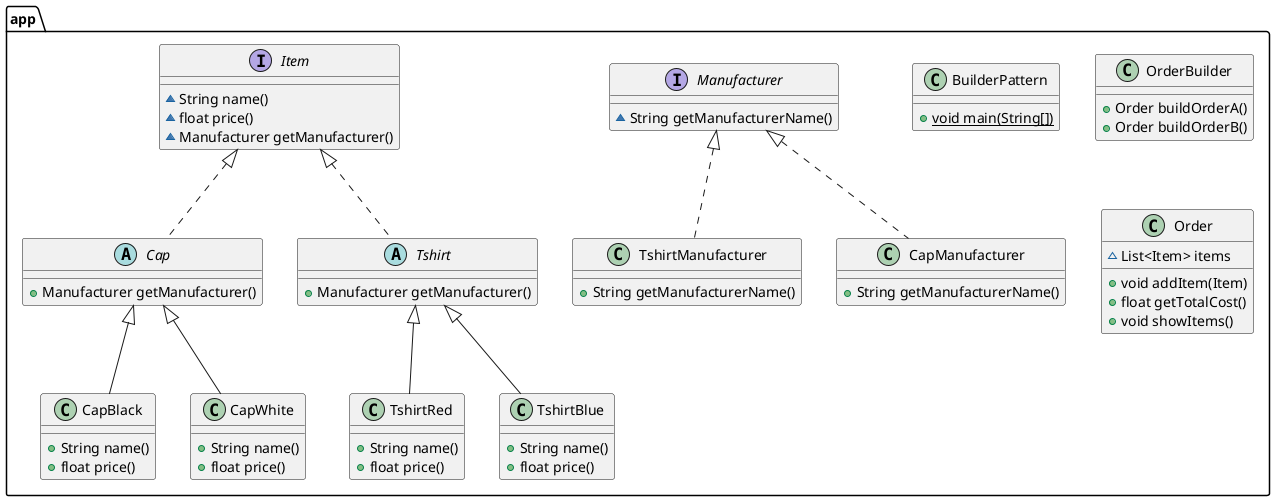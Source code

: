 @startuml
abstract class app.Cap {
+ Manufacturer getManufacturer()
}
class app.TshirtRed {
+ String name()
+ float price()
}
class app.BuilderPattern {
+ {static} void main(String[])
}
interface app.Manufacturer {
~ String getManufacturerName()
}
class app.OrderBuilder {
+ Order buildOrderA()
+ Order buildOrderB()
}
class app.TshirtManufacturer {
+ String getManufacturerName()
}
class app.TshirtBlue {
+ String name()
+ float price()
}
abstract class app.Tshirt {
+ Manufacturer getManufacturer()
}
interface app.Item {
~ String name()
~ float price()
~ Manufacturer getManufacturer()
}
class app.CapBlack {
+ String name()
+ float price()
}
class app.CapWhite {
+ String name()
+ float price()
}
class app.CapManufacturer {
+ String getManufacturerName()
}
class app.Order {
~ List<Item> items
+ void addItem(Item)
+ float getTotalCost()
+ void showItems()
}


app.Item <|.. app.Cap
app.Tshirt <|-- app.TshirtRed
app.Manufacturer <|.. app.TshirtManufacturer
app.Tshirt <|-- app.TshirtBlue
app.Item <|.. app.Tshirt
app.Cap <|-- app.CapBlack
app.Cap <|-- app.CapWhite
app.Manufacturer <|.. app.CapManufacturer
@enduml